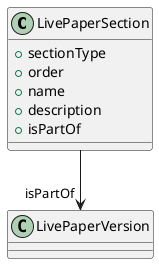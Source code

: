 @startuml
class LivePaperSection {
+sectionType
+order
+name
+description
+isPartOf

}
LivePaperSection -d-> "isPartOf" LivePaperVersion

@enduml